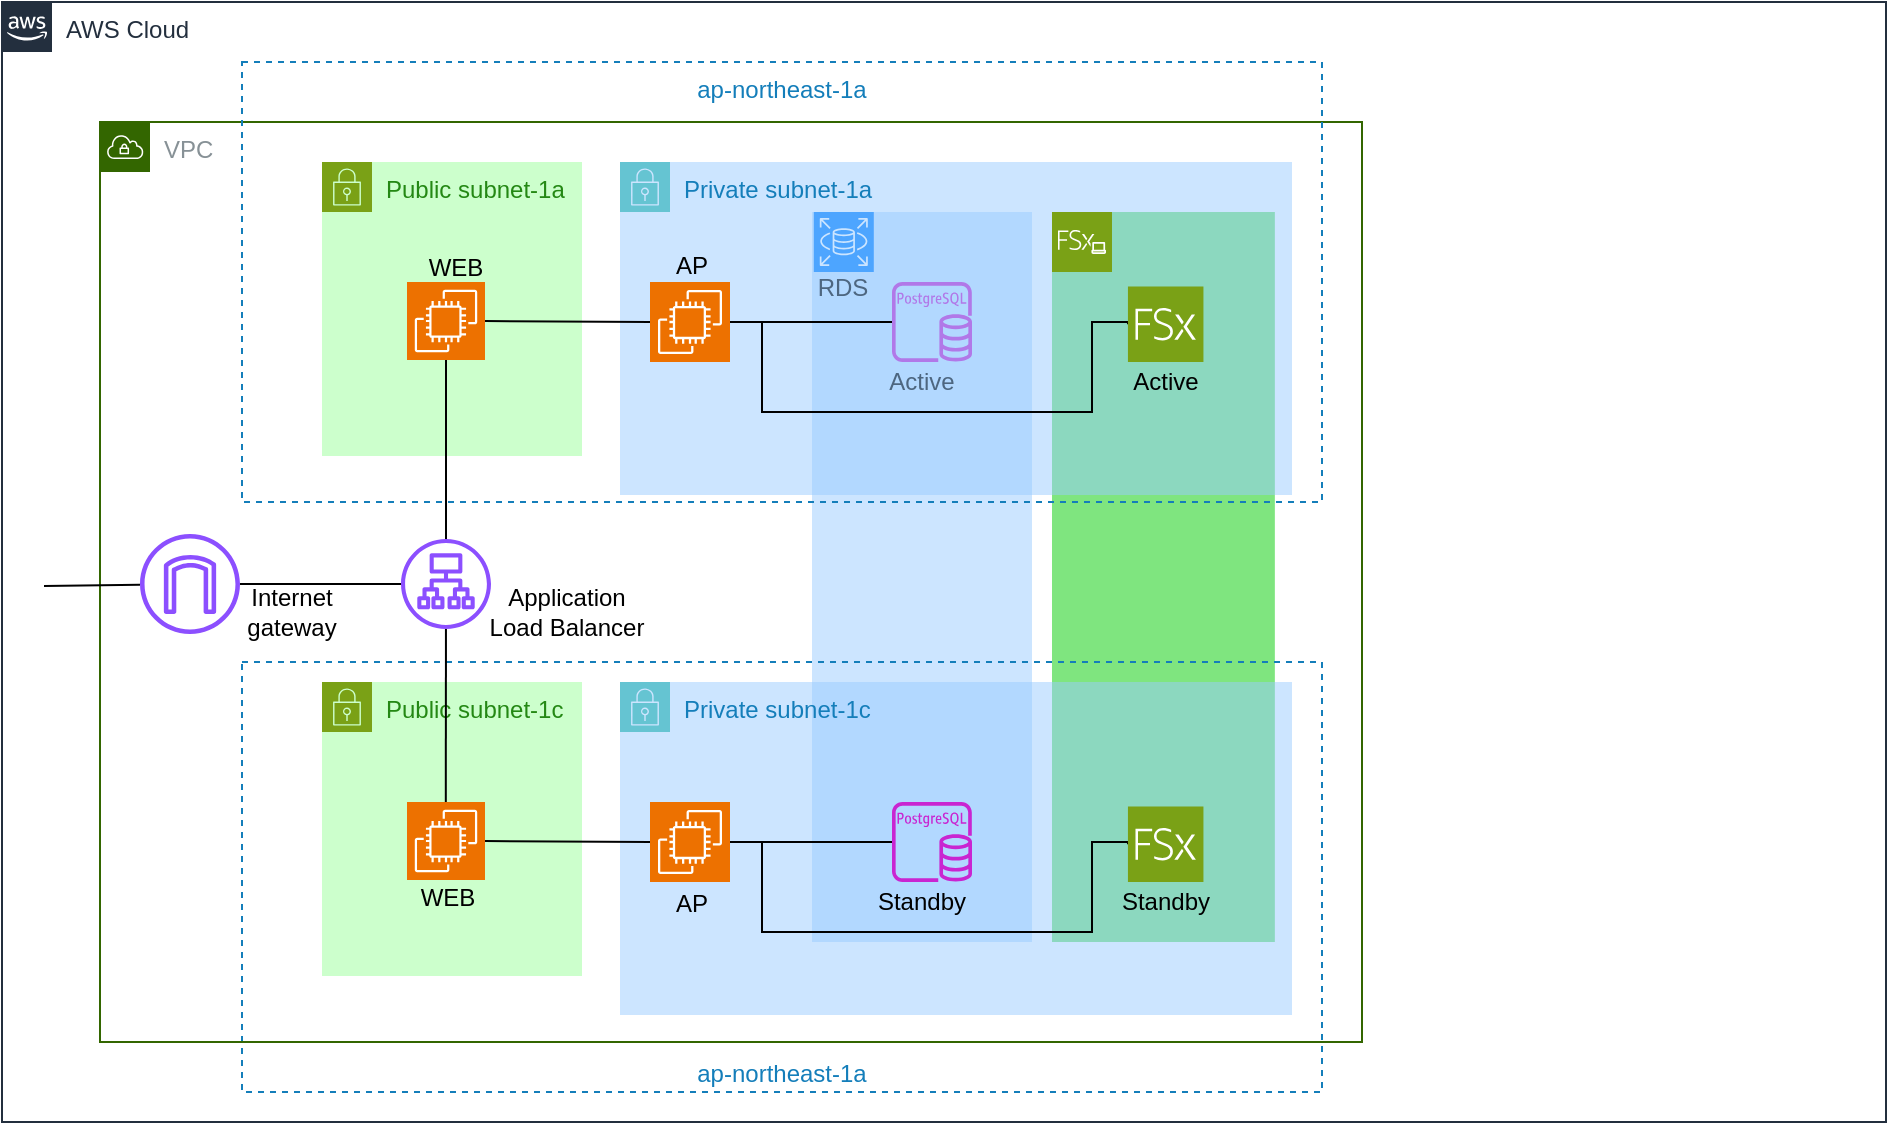 <mxfile version="24.7.17">
  <diagram name="ページ1" id="CurkHe3l2MO2rF6_3hxU">
    <mxGraphModel dx="1188" dy="1800" grid="1" gridSize="5" guides="1" tooltips="1" connect="1" arrows="1" fold="1" page="1" pageScale="1" pageWidth="827" pageHeight="1169" math="0" shadow="0">
      <root>
        <mxCell id="0" />
        <mxCell id="1" parent="0" />
        <mxCell id="ERc8KlYLKag8S-tgoUKt-1" value="AWS Cloud" style="points=[[0,0],[0.25,0],[0.5,0],[0.75,0],[1,0],[1,0.25],[1,0.5],[1,0.75],[1,1],[0.75,1],[0.5,1],[0.25,1],[0,1],[0,0.75],[0,0.5],[0,0.25]];outlineConnect=0;gradientColor=none;html=1;whiteSpace=wrap;fontSize=12;fontStyle=0;container=0;pointerEvents=0;collapsible=0;recursiveResize=0;shape=mxgraph.aws4.group;grIcon=mxgraph.aws4.group_aws_cloud_alt;strokeColor=#232F3E;fillColor=none;verticalAlign=top;align=left;spacingLeft=30;fontColor=#232F3E;dashed=0;" vertex="1" parent="1">
          <mxGeometry y="-40" width="942" height="560" as="geometry" />
        </mxCell>
        <mxCell id="ERc8KlYLKag8S-tgoUKt-23" value="" style="group" vertex="1" connectable="0" parent="1">
          <mxGeometry x="405" y="30" width="130" height="420" as="geometry" />
        </mxCell>
        <mxCell id="ERc8KlYLKag8S-tgoUKt-22" value="" style="rounded=0;whiteSpace=wrap;html=1;strokeColor=none;fillColor=#99CCFF;opacity=50;" vertex="1" parent="ERc8KlYLKag8S-tgoUKt-23">
          <mxGeometry y="35" width="110" height="365" as="geometry" />
        </mxCell>
        <mxCell id="ERc8KlYLKag8S-tgoUKt-20" value="" style="sketch=0;points=[[0,0,0],[0.25,0,0],[0.5,0,0],[0.75,0,0],[1,0,0],[0,1,0],[0.25,1,0],[0.5,1,0],[0.75,1,0],[1,1,0],[0,0.25,0],[0,0.5,0],[0,0.75,0],[1,0.25,0],[1,0.5,0],[1,0.75,0]];outlineConnect=0;fontColor=#232F3E;fillColor=#007FFF;strokeColor=#ffffff;dashed=0;verticalLabelPosition=bottom;verticalAlign=top;align=center;html=1;fontSize=12;fontStyle=0;aspect=fixed;shape=mxgraph.aws4.resourceIcon;resIcon=mxgraph.aws4.rds;" vertex="1" parent="ERc8KlYLKag8S-tgoUKt-23">
          <mxGeometry x="0.9" y="35" width="30" height="30" as="geometry" />
        </mxCell>
        <mxCell id="ERc8KlYLKag8S-tgoUKt-30" value="RDS" style="text;html=1;align=center;verticalAlign=middle;whiteSpace=wrap;rounded=0;" vertex="1" parent="ERc8KlYLKag8S-tgoUKt-23">
          <mxGeometry x="-2.67" y="65" width="37.14" height="15" as="geometry" />
        </mxCell>
        <mxCell id="ERc8KlYLKag8S-tgoUKt-18" value="" style="sketch=0;outlineConnect=0;fontColor=#232F3E;gradientColor=none;fillColor=#C925D1;strokeColor=none;dashed=0;verticalLabelPosition=bottom;verticalAlign=top;align=center;html=1;fontSize=12;fontStyle=0;aspect=fixed;pointerEvents=1;shape=mxgraph.aws4.rds_postgresql_instance;" vertex="1" parent="ERc8KlYLKag8S-tgoUKt-23">
          <mxGeometry x="40" y="70" width="40" height="40" as="geometry" />
        </mxCell>
        <mxCell id="ERc8KlYLKag8S-tgoUKt-76" value="Active" style="text;html=1;align=center;verticalAlign=middle;whiteSpace=wrap;rounded=0;" vertex="1" parent="ERc8KlYLKag8S-tgoUKt-23">
          <mxGeometry x="25" y="112.99" width="60" height="14" as="geometry" />
        </mxCell>
        <mxCell id="ERc8KlYLKag8S-tgoUKt-50" value="" style="rounded=0;whiteSpace=wrap;html=1;strokeColor=none;fillColor=#00CC00;opacity=50;" vertex="1" parent="1">
          <mxGeometry x="525" y="65" width="111.43" height="365" as="geometry" />
        </mxCell>
        <mxCell id="ERc8KlYLKag8S-tgoUKt-78" value="ap-northeast-1a" style="fillColor=none;strokeColor=#147EBA;dashed=1;verticalAlign=bottom;fontStyle=0;fontColor=#147EBA;whiteSpace=wrap;html=1;" vertex="1" parent="1">
          <mxGeometry x="120" y="290" width="540" height="215" as="geometry" />
        </mxCell>
        <mxCell id="ERc8KlYLKag8S-tgoUKt-95" value="" style="group" vertex="1" connectable="0" parent="1">
          <mxGeometry x="160" y="300" width="485" height="166.5" as="geometry" />
        </mxCell>
        <mxCell id="ERc8KlYLKag8S-tgoUKt-79" value="Public subnet-1c" style="points=[[0,0],[0.25,0],[0.5,0],[0.75,0],[1,0],[1,0.25],[1,0.5],[1,0.75],[1,1],[0.75,1],[0.5,1],[0.25,1],[0,1],[0,0.75],[0,0.5],[0,0.25]];outlineConnect=0;gradientColor=none;html=1;whiteSpace=wrap;fontSize=12;fontStyle=0;container=1;pointerEvents=0;collapsible=0;recursiveResize=0;shape=mxgraph.aws4.group;grIcon=mxgraph.aws4.group_security_group;grStroke=0;strokeColor=#7AA116;fillColor=#CCFFCC;verticalAlign=top;align=left;spacingLeft=30;fontColor=#248814;dashed=0;" vertex="1" parent="ERc8KlYLKag8S-tgoUKt-95">
          <mxGeometry width="130" height="147" as="geometry" />
        </mxCell>
        <mxCell id="ERc8KlYLKag8S-tgoUKt-80" value="Private subnet-1c" style="points=[[0,0],[0.25,0],[0.5,0],[0.75,0],[1,0],[1,0.25],[1,0.5],[1,0.75],[1,1],[0.75,1],[0.5,1],[0.25,1],[0,1],[0,0.75],[0,0.5],[0,0.25]];outlineConnect=0;gradientColor=none;html=1;whiteSpace=wrap;fontSize=12;fontStyle=0;container=1;pointerEvents=0;collapsible=0;recursiveResize=0;shape=mxgraph.aws4.group;grIcon=mxgraph.aws4.group_security_group;grStroke=0;strokeColor=#00A4A6;fillColor=#99CCFF;verticalAlign=top;align=left;spacingLeft=30;fontColor=#147EBA;dashed=0;opacity=50;" vertex="1" parent="ERc8KlYLKag8S-tgoUKt-95">
          <mxGeometry x="149" width="336" height="166.5" as="geometry" />
        </mxCell>
        <mxCell id="ERc8KlYLKag8S-tgoUKt-81" value="" style="sketch=0;points=[[0,0,0],[0.25,0,0],[0.5,0,0],[0.75,0,0],[1,0,0],[0,1,0],[0.25,1,0],[0.5,1,0],[0.75,1,0],[1,1,0],[0,0.25,0],[0,0.5,0],[0,0.75,0],[1,0.25,0],[1,0.5,0],[1,0.75,0]];outlineConnect=0;fontColor=#232F3E;fillColor=#ED7100;strokeColor=#ffffff;dashed=0;verticalLabelPosition=bottom;verticalAlign=top;align=center;html=1;fontSize=12;fontStyle=0;aspect=fixed;shape=mxgraph.aws4.resourceIcon;resIcon=mxgraph.aws4.ec2;" vertex="1" parent="ERc8KlYLKag8S-tgoUKt-80">
          <mxGeometry x="15" y="60" width="40" height="40" as="geometry" />
        </mxCell>
        <mxCell id="ERc8KlYLKag8S-tgoUKt-82" value="AP" style="text;html=1;align=center;verticalAlign=middle;whiteSpace=wrap;rounded=0;" vertex="1" parent="ERc8KlYLKag8S-tgoUKt-80">
          <mxGeometry x="6" y="96" width="60" height="30" as="geometry" />
        </mxCell>
        <mxCell id="ERc8KlYLKag8S-tgoUKt-89" value="" style="endArrow=none;html=1;rounded=0;entryX=1;entryY=0.5;entryDx=0;entryDy=0;entryPerimeter=0;" edge="1" source="ERc8KlYLKag8S-tgoUKt-85" target="ERc8KlYLKag8S-tgoUKt-81" parent="ERc8KlYLKag8S-tgoUKt-95">
          <mxGeometry width="50" height="50" relative="1" as="geometry">
            <mxPoint x="197.0" y="180" as="sourcePoint" />
            <mxPoint x="165.0" y="196" as="targetPoint" />
          </mxGeometry>
        </mxCell>
        <mxCell id="ERc8KlYLKag8S-tgoUKt-90" value="" style="endArrow=none;html=1;rounded=0;exitX=0;exitY=0.5;exitDx=0;exitDy=0;entryX=1;entryY=0.5;entryDx=0;entryDy=0;entryPerimeter=0;exitPerimeter=0;" edge="1" source="ERc8KlYLKag8S-tgoUKt-81" target="ERc8KlYLKag8S-tgoUKt-92" parent="ERc8KlYLKag8S-tgoUKt-95">
          <mxGeometry width="50" height="50" relative="1" as="geometry">
            <mxPoint x="282.0" y="180" as="sourcePoint" />
            <mxPoint x="250.0" y="196" as="targetPoint" />
          </mxGeometry>
        </mxCell>
        <mxCell id="ERc8KlYLKag8S-tgoUKt-91" value="WEB" style="text;html=1;align=center;verticalAlign=middle;whiteSpace=wrap;rounded=0;" vertex="1" parent="ERc8KlYLKag8S-tgoUKt-95">
          <mxGeometry x="32.5" y="98" width="60" height="20" as="geometry" />
        </mxCell>
        <mxCell id="ERc8KlYLKag8S-tgoUKt-93" style="edgeStyle=orthogonalEdgeStyle;rounded=0;orthogonalLoop=1;jettySize=auto;html=1;exitX=0;exitY=0.5;exitDx=0;exitDy=0;exitPerimeter=0;endArrow=none;endFill=0;entryX=1;entryY=0.5;entryDx=0;entryDy=0;entryPerimeter=0;" edge="1" source="ERc8KlYLKag8S-tgoUKt-94" target="ERc8KlYLKag8S-tgoUKt-81" parent="ERc8KlYLKag8S-tgoUKt-95">
          <mxGeometry relative="1" as="geometry">
            <Array as="points">
              <mxPoint x="403" y="80" />
              <mxPoint x="385" y="80" />
              <mxPoint x="385" y="125" />
              <mxPoint x="220" y="125" />
              <mxPoint x="220" y="80" />
            </Array>
          </mxGeometry>
        </mxCell>
        <mxCell id="ERc8KlYLKag8S-tgoUKt-92" value="" style="sketch=0;points=[[0,0,0],[0.25,0,0],[0.5,0,0],[0.75,0,0],[1,0,0],[0,1,0],[0.25,1,0],[0.5,1,0],[0.75,1,0],[1,1,0],[0,0.25,0],[0,0.5,0],[0,0.75,0],[1,0.25,0],[1,0.5,0],[1,0.75,0]];outlineConnect=0;fontColor=#232F3E;fillColor=#ED7100;strokeColor=#ffffff;dashed=0;verticalLabelPosition=bottom;verticalAlign=top;align=center;html=1;fontSize=12;fontStyle=0;aspect=fixed;shape=mxgraph.aws4.resourceIcon;resIcon=mxgraph.aws4.ec2;" vertex="1" parent="ERc8KlYLKag8S-tgoUKt-95">
          <mxGeometry x="42.5" y="60" width="39" height="39" as="geometry" />
        </mxCell>
        <mxCell id="ERc8KlYLKag8S-tgoUKt-101" value="" style="group" vertex="1" connectable="0" parent="ERc8KlYLKag8S-tgoUKt-95">
          <mxGeometry x="391.85" y="62.25" width="60" height="54.74" as="geometry" />
        </mxCell>
        <mxCell id="ERc8KlYLKag8S-tgoUKt-88" value="Standby" style="text;html=1;align=center;verticalAlign=middle;whiteSpace=wrap;rounded=0;" vertex="1" parent="ERc8KlYLKag8S-tgoUKt-101">
          <mxGeometry y="40.74" width="60" height="14" as="geometry" />
        </mxCell>
        <mxCell id="ERc8KlYLKag8S-tgoUKt-94" value="" style="sketch=0;points=[[0,0,0],[0.25,0,0],[0.5,0,0],[0.75,0,0],[1,0,0],[0,1,0],[0.25,1,0],[0.5,1,0],[0.75,1,0],[1,1,0],[0,0.25,0],[0,0.5,0],[0,0.75,0],[1,0.25,0],[1,0.5,0],[1,0.75,0]];outlineConnect=0;fontColor=#232F3E;fillColor=#7AA116;strokeColor=#ffffff;dashed=0;verticalLabelPosition=bottom;verticalAlign=top;align=center;html=1;fontSize=12;fontStyle=0;aspect=fixed;shape=mxgraph.aws4.resourceIcon;resIcon=mxgraph.aws4.fsx;" vertex="1" parent="ERc8KlYLKag8S-tgoUKt-101">
          <mxGeometry x="11.12" width="37.75" height="37.75" as="geometry" />
        </mxCell>
        <mxCell id="ERc8KlYLKag8S-tgoUKt-200" value="" style="group" vertex="1" connectable="0" parent="ERc8KlYLKag8S-tgoUKt-95">
          <mxGeometry x="270" y="60" width="60" height="56.99" as="geometry" />
        </mxCell>
        <mxCell id="ERc8KlYLKag8S-tgoUKt-85" value="" style="sketch=0;outlineConnect=0;fontColor=#232F3E;gradientColor=none;fillColor=#C925D1;strokeColor=none;dashed=0;verticalLabelPosition=bottom;verticalAlign=top;align=center;html=1;fontSize=12;fontStyle=0;aspect=fixed;pointerEvents=1;shape=mxgraph.aws4.rds_postgresql_instance;" vertex="1" parent="ERc8KlYLKag8S-tgoUKt-200">
          <mxGeometry x="15" width="40" height="40" as="geometry" />
        </mxCell>
        <mxCell id="ERc8KlYLKag8S-tgoUKt-86" value="Standby" style="text;html=1;align=center;verticalAlign=middle;whiteSpace=wrap;rounded=0;" vertex="1" parent="ERc8KlYLKag8S-tgoUKt-200">
          <mxGeometry y="42.99" width="60" height="14" as="geometry" />
        </mxCell>
        <mxCell id="ERc8KlYLKag8S-tgoUKt-33" value="VPC" style="sketch=0;outlineConnect=0;gradientColor=none;html=1;whiteSpace=wrap;fontSize=12;fontStyle=0;shape=mxgraph.aws4.group;grIcon=mxgraph.aws4.group_vpc;strokeColor=#336600;fillColor=none;verticalAlign=top;align=left;spacingLeft=30;fontColor=#879196;dashed=0;" vertex="1" parent="1">
          <mxGeometry x="49" y="20" width="631" height="460" as="geometry" />
        </mxCell>
        <mxCell id="ERc8KlYLKag8S-tgoUKt-9" value="" style="sketch=0;outlineConnect=0;fontColor=#232F3E;gradientColor=none;fillColor=#8C4FFF;strokeColor=none;dashed=0;verticalLabelPosition=bottom;verticalAlign=top;align=center;html=1;fontSize=12;fontStyle=0;aspect=fixed;pointerEvents=1;shape=mxgraph.aws4.application_load_balancer;" vertex="1" parent="1">
          <mxGeometry x="199.5" y="228.5" width="45" height="45" as="geometry" />
        </mxCell>
        <mxCell id="ERc8KlYLKag8S-tgoUKt-31" value="" style="sketch=0;outlineConnect=0;fontColor=#232F3E;gradientColor=none;fillColor=#8C4FFF;strokeColor=none;dashed=0;verticalLabelPosition=bottom;verticalAlign=top;align=center;html=1;fontSize=12;fontStyle=0;aspect=fixed;pointerEvents=1;shape=mxgraph.aws4.internet_gateway;" vertex="1" parent="1">
          <mxGeometry x="69" y="226" width="50" height="50" as="geometry" />
        </mxCell>
        <mxCell id="ERc8KlYLKag8S-tgoUKt-60" value="" style="endArrow=none;html=1;rounded=0;" edge="1" parent="1" source="ERc8KlYLKag8S-tgoUKt-9" target="ERc8KlYLKag8S-tgoUKt-31">
          <mxGeometry width="50" height="50" relative="1" as="geometry">
            <mxPoint x="392.0" y="290" as="sourcePoint" />
            <mxPoint x="360.0" y="306" as="targetPoint" />
          </mxGeometry>
        </mxCell>
        <mxCell id="ERc8KlYLKag8S-tgoUKt-61" value="" style="endArrow=none;html=1;rounded=0;" edge="1" parent="1" target="ERc8KlYLKag8S-tgoUKt-31">
          <mxGeometry width="50" height="50" relative="1" as="geometry">
            <mxPoint x="21" y="252" as="sourcePoint" />
            <mxPoint x="360.0" y="306" as="targetPoint" />
          </mxGeometry>
        </mxCell>
        <mxCell id="ERc8KlYLKag8S-tgoUKt-72" value="Application&lt;div&gt;Load Balancer&lt;/div&gt;" style="text;html=1;align=center;verticalAlign=middle;whiteSpace=wrap;rounded=0;" vertex="1" parent="1">
          <mxGeometry x="230" y="250" width="105" height="30" as="geometry" />
        </mxCell>
        <mxCell id="ERc8KlYLKag8S-tgoUKt-96" value="Internet&lt;div&gt;gateway&lt;/div&gt;" style="text;html=1;align=center;verticalAlign=middle;whiteSpace=wrap;rounded=0;" vertex="1" parent="1">
          <mxGeometry x="115" y="250" width="60" height="30" as="geometry" />
        </mxCell>
        <mxCell id="ERc8KlYLKag8S-tgoUKt-199" value="" style="group" vertex="1" connectable="0" parent="1">
          <mxGeometry x="120" y="-10" width="640" height="220" as="geometry" />
        </mxCell>
        <mxCell id="ERc8KlYLKag8S-tgoUKt-7" value="Private subnet-1a" style="points=[[0,0],[0.25,0],[0.5,0],[0.75,0],[1,0],[1,0.25],[1,0.5],[1,0.75],[1,1],[0.75,1],[0.5,1],[0.25,1],[0,1],[0,0.75],[0,0.5],[0,0.25]];outlineConnect=0;gradientColor=none;html=1;whiteSpace=wrap;fontSize=12;fontStyle=0;container=1;pointerEvents=0;collapsible=0;recursiveResize=0;shape=mxgraph.aws4.group;grIcon=mxgraph.aws4.group_security_group;grStroke=0;strokeColor=#00A4A6;fillColor=#99CCFF;verticalAlign=top;align=left;spacingLeft=30;fontColor=#147EBA;dashed=0;opacity=50;" vertex="1" parent="ERc8KlYLKag8S-tgoUKt-199">
          <mxGeometry x="189" y="50" width="336" height="166.5" as="geometry" />
        </mxCell>
        <mxCell id="ERc8KlYLKag8S-tgoUKt-27" value="" style="sketch=0;points=[[0,0,0],[0.25,0,0],[0.5,0,0],[0.75,0,0],[1,0,0],[0,1,0],[0.25,1,0],[0.5,1,0],[0.75,1,0],[1,1,0],[0,0.25,0],[0,0.5,0],[0,0.75,0],[1,0.25,0],[1,0.5,0],[1,0.75,0]];outlineConnect=0;fontColor=#232F3E;fillColor=#ED7100;strokeColor=#ffffff;dashed=0;verticalLabelPosition=bottom;verticalAlign=top;align=center;html=1;fontSize=12;fontStyle=0;aspect=fixed;shape=mxgraph.aws4.resourceIcon;resIcon=mxgraph.aws4.ec2;" vertex="1" parent="ERc8KlYLKag8S-tgoUKt-7">
          <mxGeometry x="15" y="60" width="40" height="40" as="geometry" />
        </mxCell>
        <mxCell id="ERc8KlYLKag8S-tgoUKt-46" value="AP" style="text;html=1;align=center;verticalAlign=middle;whiteSpace=wrap;rounded=0;" vertex="1" parent="ERc8KlYLKag8S-tgoUKt-7">
          <mxGeometry x="6" y="40" width="60" height="23" as="geometry" />
        </mxCell>
        <mxCell id="ERc8KlYLKag8S-tgoUKt-4" value="ap-northeast-1a" style="fillColor=none;strokeColor=#147EBA;dashed=1;verticalAlign=top;fontStyle=0;fontColor=#147EBA;whiteSpace=wrap;html=1;" vertex="1" parent="ERc8KlYLKag8S-tgoUKt-199">
          <mxGeometry width="540" height="220" as="geometry" />
        </mxCell>
        <mxCell id="ERc8KlYLKag8S-tgoUKt-2" value="Public subnet-1a" style="points=[[0,0],[0.25,0],[0.5,0],[0.75,0],[1,0],[1,0.25],[1,0.5],[1,0.75],[1,1],[0.75,1],[0.5,1],[0.25,1],[0,1],[0,0.75],[0,0.5],[0,0.25]];outlineConnect=0;gradientColor=none;html=1;whiteSpace=wrap;fontSize=12;fontStyle=0;container=1;pointerEvents=0;collapsible=0;recursiveResize=0;shape=mxgraph.aws4.group;grIcon=mxgraph.aws4.group_security_group;grStroke=0;strokeColor=#7AA116;fillColor=#CCFFCC;verticalAlign=top;align=left;spacingLeft=30;fontColor=#248814;dashed=0;" vertex="1" parent="ERc8KlYLKag8S-tgoUKt-199">
          <mxGeometry x="40" y="50" width="130" height="147" as="geometry" />
        </mxCell>
        <mxCell id="ERc8KlYLKag8S-tgoUKt-44" value="" style="sketch=0;points=[[0,0,0],[0.25,0,0],[0.5,0,0],[0.75,0,0],[1,0,0],[0,1,0],[0.25,1,0],[0.5,1,0],[0.75,1,0],[1,1,0],[0,0.25,0],[0,0.5,0],[0,0.75,0],[1,0.25,0],[1,0.5,0],[1,0.75,0]];outlineConnect=0;fontColor=#232F3E;fillColor=#7AA116;strokeColor=#ffffff;dashed=0;verticalLabelPosition=bottom;verticalAlign=top;align=center;html=1;fontSize=12;fontStyle=0;aspect=fixed;shape=mxgraph.aws4.resourceIcon;resIcon=mxgraph.aws4.fsx_for_windows_file_server;" vertex="1" parent="ERc8KlYLKag8S-tgoUKt-199">
          <mxGeometry x="405" y="75" width="30" height="30" as="geometry" />
        </mxCell>
        <mxCell id="ERc8KlYLKag8S-tgoUKt-54" value="Active" style="text;html=1;align=center;verticalAlign=middle;whiteSpace=wrap;rounded=0;" vertex="1" parent="ERc8KlYLKag8S-tgoUKt-199">
          <mxGeometry x="431.85" y="152.99" width="60" height="14" as="geometry" />
        </mxCell>
        <mxCell id="ERc8KlYLKag8S-tgoUKt-64" value="" style="endArrow=none;html=1;rounded=0;exitX=0;exitY=0.5;exitDx=0;exitDy=0;entryX=1;entryY=0.5;entryDx=0;entryDy=0;entryPerimeter=0;exitPerimeter=0;" edge="1" parent="ERc8KlYLKag8S-tgoUKt-199" source="ERc8KlYLKag8S-tgoUKt-27" target="ERc8KlYLKag8S-tgoUKt-26">
          <mxGeometry width="50" height="50" relative="1" as="geometry">
            <mxPoint x="322.0" y="230" as="sourcePoint" />
            <mxPoint x="290.0" y="246" as="targetPoint" />
          </mxGeometry>
        </mxCell>
        <mxCell id="ERc8KlYLKag8S-tgoUKt-45" value="WEB" style="text;html=1;align=center;verticalAlign=middle;whiteSpace=wrap;rounded=0;" vertex="1" parent="ERc8KlYLKag8S-tgoUKt-199">
          <mxGeometry x="76.5" y="95" width="60" height="15" as="geometry" />
        </mxCell>
        <mxCell id="ERc8KlYLKag8S-tgoUKt-26" value="" style="sketch=0;points=[[0,0,0],[0.25,0,0],[0.5,0,0],[0.75,0,0],[1,0,0],[0,1,0],[0.25,1,0],[0.5,1,0],[0.75,1,0],[1,1,0],[0,0.25,0],[0,0.5,0],[0,0.75,0],[1,0.25,0],[1,0.5,0],[1,0.75,0]];outlineConnect=0;fontColor=#232F3E;fillColor=#ED7100;strokeColor=#ffffff;dashed=0;verticalLabelPosition=bottom;verticalAlign=top;align=center;html=1;fontSize=12;fontStyle=0;aspect=fixed;shape=mxgraph.aws4.resourceIcon;resIcon=mxgraph.aws4.ec2;" vertex="1" parent="ERc8KlYLKag8S-tgoUKt-199">
          <mxGeometry x="82.5" y="110" width="39" height="39" as="geometry" />
        </mxCell>
        <mxCell id="ERc8KlYLKag8S-tgoUKt-77" style="edgeStyle=orthogonalEdgeStyle;rounded=0;orthogonalLoop=1;jettySize=auto;html=1;exitX=0;exitY=0.5;exitDx=0;exitDy=0;exitPerimeter=0;endArrow=none;endFill=0;entryX=1;entryY=0.5;entryDx=0;entryDy=0;entryPerimeter=0;" edge="1" parent="ERc8KlYLKag8S-tgoUKt-199" source="ERc8KlYLKag8S-tgoUKt-51" target="ERc8KlYLKag8S-tgoUKt-27">
          <mxGeometry relative="1" as="geometry">
            <Array as="points">
              <mxPoint x="443" y="130" />
              <mxPoint x="425" y="130" />
              <mxPoint x="425" y="175" />
              <mxPoint x="260" y="175" />
              <mxPoint x="260" y="130" />
            </Array>
          </mxGeometry>
        </mxCell>
        <mxCell id="ERc8KlYLKag8S-tgoUKt-51" value="" style="sketch=0;points=[[0,0,0],[0.25,0,0],[0.5,0,0],[0.75,0,0],[1,0,0],[0,1,0],[0.25,1,0],[0.5,1,0],[0.75,1,0],[1,1,0],[0,0.25,0],[0,0.5,0],[0,0.75,0],[1,0.25,0],[1,0.5,0],[1,0.75,0]];outlineConnect=0;fontColor=#232F3E;fillColor=#7AA116;strokeColor=#ffffff;dashed=0;verticalLabelPosition=bottom;verticalAlign=top;align=center;html=1;fontSize=12;fontStyle=0;aspect=fixed;shape=mxgraph.aws4.resourceIcon;resIcon=mxgraph.aws4.fsx;" vertex="1" parent="ERc8KlYLKag8S-tgoUKt-199">
          <mxGeometry x="442.97" y="112.25" width="37.75" height="37.75" as="geometry" />
        </mxCell>
        <mxCell id="ERc8KlYLKag8S-tgoUKt-65" value="" style="endArrow=none;html=1;rounded=0;entryX=1;entryY=0.5;entryDx=0;entryDy=0;entryPerimeter=0;" edge="1" parent="1" source="ERc8KlYLKag8S-tgoUKt-18" target="ERc8KlYLKag8S-tgoUKt-27">
          <mxGeometry width="50" height="50" relative="1" as="geometry">
            <mxPoint x="357.0" y="220" as="sourcePoint" />
            <mxPoint x="325.0" y="236" as="targetPoint" />
          </mxGeometry>
        </mxCell>
        <mxCell id="ERc8KlYLKag8S-tgoUKt-58" value="" style="endArrow=none;html=1;rounded=0;exitX=0.5;exitY=1;exitDx=0;exitDy=0;exitPerimeter=0;" edge="1" parent="1" source="ERc8KlYLKag8S-tgoUKt-26" target="ERc8KlYLKag8S-tgoUKt-9">
          <mxGeometry width="50" height="50" relative="1" as="geometry">
            <mxPoint x="225.402" y="152" as="sourcePoint" />
            <mxPoint x="225" y="220" as="targetPoint" />
          </mxGeometry>
        </mxCell>
        <mxCell id="ERc8KlYLKag8S-tgoUKt-100" value="" style="endArrow=none;html=1;rounded=0;exitX=0.274;exitY=0.739;exitDx=0;exitDy=0;exitPerimeter=0;" edge="1" parent="1" source="ERc8KlYLKag8S-tgoUKt-33" target="ERc8KlYLKag8S-tgoUKt-9">
          <mxGeometry width="50" height="50" relative="1" as="geometry">
            <mxPoint x="270" y="330" as="sourcePoint" />
            <mxPoint x="320" y="280" as="targetPoint" />
          </mxGeometry>
        </mxCell>
        <mxCell id="ERc8KlYLKag8S-tgoUKt-196" value="名称未設定レイヤ" style="" parent="0" />
        <mxCell id="ERc8KlYLKag8S-tgoUKt-197" value="名称未設定レイヤ" parent="0" />
        <mxCell id="ERc8KlYLKag8S-tgoUKt-198" value="名称未設定レイヤ" parent="0" />
      </root>
    </mxGraphModel>
  </diagram>
</mxfile>

